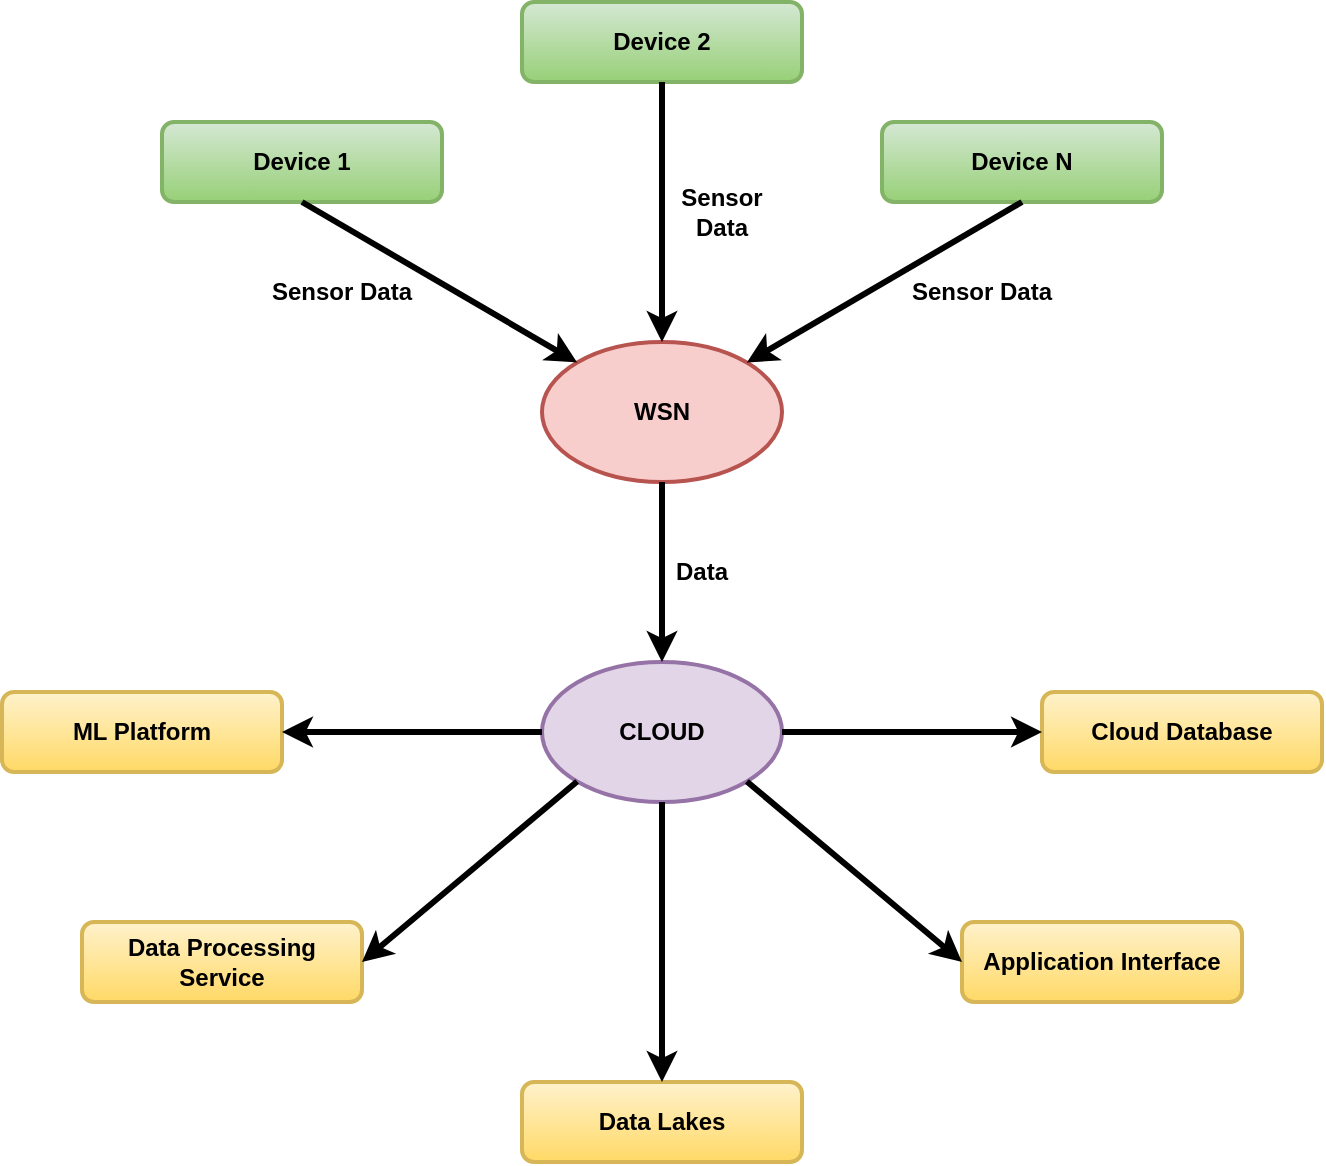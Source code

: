 <mxfile version="23.1.6" type="github">
  <diagram name="Page-1" id="asXa-XfZVvup60bqGOAJ">
    <mxGraphModel dx="1361" dy="891" grid="1" gridSize="10" guides="1" tooltips="1" connect="1" arrows="1" fold="1" page="1" pageScale="1" pageWidth="827" pageHeight="1169" math="0" shadow="0">
      <root>
        <mxCell id="0" />
        <mxCell id="1" parent="0" />
        <mxCell id="_jj8o-_Ddg2ud3VvdxiC-1" value="WSN" style="ellipse;whiteSpace=wrap;html=1;fontStyle=1;strokeWidth=2;fillColor=#f8cecc;strokeColor=#b85450;" vertex="1" parent="1">
          <mxGeometry x="320" y="230" width="120" height="70" as="geometry" />
        </mxCell>
        <mxCell id="_jj8o-_Ddg2ud3VvdxiC-2" value="CLOUD" style="ellipse;whiteSpace=wrap;html=1;fontStyle=1;strokeWidth=2;fillColor=#e1d5e7;strokeColor=#9673a6;" vertex="1" parent="1">
          <mxGeometry x="320" y="390" width="120" height="70" as="geometry" />
        </mxCell>
        <mxCell id="_jj8o-_Ddg2ud3VvdxiC-3" value="Device 1" style="rounded=1;whiteSpace=wrap;html=1;fontStyle=1;strokeWidth=2;fillColor=#d5e8d4;strokeColor=#82b366;gradientColor=#97d077;" vertex="1" parent="1">
          <mxGeometry x="130" y="120" width="140" height="40" as="geometry" />
        </mxCell>
        <mxCell id="_jj8o-_Ddg2ud3VvdxiC-4" value="Device N" style="rounded=1;whiteSpace=wrap;html=1;fontStyle=1;strokeWidth=2;fillColor=#d5e8d4;strokeColor=#82b366;gradientColor=#97d077;" vertex="1" parent="1">
          <mxGeometry x="490" y="120" width="140" height="40" as="geometry" />
        </mxCell>
        <mxCell id="_jj8o-_Ddg2ud3VvdxiC-5" value="Device 2" style="rounded=1;whiteSpace=wrap;html=1;fontStyle=1;strokeWidth=2;fillColor=#d5e8d4;strokeColor=#82b366;gradientColor=#97d077;" vertex="1" parent="1">
          <mxGeometry x="310" y="60" width="140" height="40" as="geometry" />
        </mxCell>
        <mxCell id="_jj8o-_Ddg2ud3VvdxiC-6" value="Cloud Database" style="rounded=1;whiteSpace=wrap;html=1;fontStyle=1;strokeWidth=2;fillColor=#fff2cc;gradientColor=#ffd966;strokeColor=#d6b656;" vertex="1" parent="1">
          <mxGeometry x="570" y="405" width="140" height="40" as="geometry" />
        </mxCell>
        <mxCell id="_jj8o-_Ddg2ud3VvdxiC-7" value="ML Platform" style="rounded=1;whiteSpace=wrap;html=1;fontStyle=1;strokeWidth=2;fillColor=#fff2cc;gradientColor=#ffd966;strokeColor=#d6b656;" vertex="1" parent="1">
          <mxGeometry x="50" y="405" width="140" height="40" as="geometry" />
        </mxCell>
        <mxCell id="_jj8o-_Ddg2ud3VvdxiC-8" value="Data Processing Service" style="rounded=1;whiteSpace=wrap;html=1;fontStyle=1;strokeWidth=2;fillColor=#fff2cc;gradientColor=#ffd966;strokeColor=#d6b656;" vertex="1" parent="1">
          <mxGeometry x="90" y="520" width="140" height="40" as="geometry" />
        </mxCell>
        <mxCell id="_jj8o-_Ddg2ud3VvdxiC-9" value="Application Interface" style="rounded=1;whiteSpace=wrap;html=1;fontStyle=1;strokeWidth=2;fillColor=#fff2cc;gradientColor=#ffd966;strokeColor=#d6b656;" vertex="1" parent="1">
          <mxGeometry x="530" y="520" width="140" height="40" as="geometry" />
        </mxCell>
        <mxCell id="_jj8o-_Ddg2ud3VvdxiC-10" value="Data Lakes" style="rounded=1;whiteSpace=wrap;html=1;fontStyle=1;strokeWidth=2;fillColor=#fff2cc;gradientColor=#ffd966;strokeColor=#d6b656;" vertex="1" parent="1">
          <mxGeometry x="310" y="600" width="140" height="40" as="geometry" />
        </mxCell>
        <mxCell id="_jj8o-_Ddg2ud3VvdxiC-13" value="" style="endArrow=classic;html=1;rounded=0;strokeWidth=3;exitX=0.5;exitY=1;exitDx=0;exitDy=0;entryX=0.5;entryY=0;entryDx=0;entryDy=0;" edge="1" parent="1" source="_jj8o-_Ddg2ud3VvdxiC-1" target="_jj8o-_Ddg2ud3VvdxiC-2">
          <mxGeometry width="50" height="50" relative="1" as="geometry">
            <mxPoint x="430" y="390" as="sourcePoint" />
            <mxPoint x="480" y="340" as="targetPoint" />
            <Array as="points" />
          </mxGeometry>
        </mxCell>
        <mxCell id="_jj8o-_Ddg2ud3VvdxiC-14" value="" style="endArrow=classic;html=1;rounded=0;strokeWidth=3;exitX=0.5;exitY=1;exitDx=0;exitDy=0;entryX=0.5;entryY=0;entryDx=0;entryDy=0;" edge="1" parent="1" source="_jj8o-_Ddg2ud3VvdxiC-5" target="_jj8o-_Ddg2ud3VvdxiC-1">
          <mxGeometry width="50" height="50" relative="1" as="geometry">
            <mxPoint x="390" y="270" as="sourcePoint" />
            <mxPoint x="390" y="380" as="targetPoint" />
            <Array as="points" />
          </mxGeometry>
        </mxCell>
        <mxCell id="_jj8o-_Ddg2ud3VvdxiC-15" value="" style="endArrow=classic;html=1;rounded=0;strokeWidth=3;exitX=0.5;exitY=1;exitDx=0;exitDy=0;entryX=1;entryY=0;entryDx=0;entryDy=0;" edge="1" parent="1" source="_jj8o-_Ddg2ud3VvdxiC-4" target="_jj8o-_Ddg2ud3VvdxiC-1">
          <mxGeometry width="50" height="50" relative="1" as="geometry">
            <mxPoint x="400" y="280" as="sourcePoint" />
            <mxPoint x="440" y="255" as="targetPoint" />
            <Array as="points" />
          </mxGeometry>
        </mxCell>
        <mxCell id="_jj8o-_Ddg2ud3VvdxiC-16" value="" style="endArrow=classic;html=1;rounded=0;strokeWidth=3;exitX=0.5;exitY=1;exitDx=0;exitDy=0;entryX=0;entryY=0;entryDx=0;entryDy=0;" edge="1" parent="1" source="_jj8o-_Ddg2ud3VvdxiC-3" target="_jj8o-_Ddg2ud3VvdxiC-1">
          <mxGeometry width="50" height="50" relative="1" as="geometry">
            <mxPoint x="410" y="290" as="sourcePoint" />
            <mxPoint x="410" y="400" as="targetPoint" />
            <Array as="points" />
          </mxGeometry>
        </mxCell>
        <mxCell id="_jj8o-_Ddg2ud3VvdxiC-18" value="" style="endArrow=classic;html=1;rounded=0;strokeWidth=3;exitX=0.5;exitY=1;exitDx=0;exitDy=0;entryX=0.5;entryY=0;entryDx=0;entryDy=0;" edge="1" parent="1" source="_jj8o-_Ddg2ud3VvdxiC-2" target="_jj8o-_Ddg2ud3VvdxiC-10">
          <mxGeometry width="50" height="50" relative="1" as="geometry">
            <mxPoint x="420" y="320" as="sourcePoint" />
            <mxPoint x="420" y="430" as="targetPoint" />
            <Array as="points" />
          </mxGeometry>
        </mxCell>
        <mxCell id="_jj8o-_Ddg2ud3VvdxiC-19" value="" style="endArrow=classic;html=1;rounded=0;strokeWidth=3;exitX=1;exitY=0.5;exitDx=0;exitDy=0;entryX=0;entryY=0.5;entryDx=0;entryDy=0;" edge="1" parent="1" source="_jj8o-_Ddg2ud3VvdxiC-2" target="_jj8o-_Ddg2ud3VvdxiC-6">
          <mxGeometry width="50" height="50" relative="1" as="geometry">
            <mxPoint x="430" y="330" as="sourcePoint" />
            <mxPoint x="430" y="440" as="targetPoint" />
            <Array as="points" />
          </mxGeometry>
        </mxCell>
        <mxCell id="_jj8o-_Ddg2ud3VvdxiC-20" value="" style="endArrow=classic;html=1;rounded=0;strokeWidth=3;exitX=0;exitY=0.5;exitDx=0;exitDy=0;entryX=1;entryY=0.5;entryDx=0;entryDy=0;" edge="1" parent="1" source="_jj8o-_Ddg2ud3VvdxiC-2" target="_jj8o-_Ddg2ud3VvdxiC-7">
          <mxGeometry width="50" height="50" relative="1" as="geometry">
            <mxPoint x="440" y="340" as="sourcePoint" />
            <mxPoint x="440" y="450" as="targetPoint" />
            <Array as="points" />
          </mxGeometry>
        </mxCell>
        <mxCell id="_jj8o-_Ddg2ud3VvdxiC-21" value="" style="endArrow=classic;html=1;rounded=0;strokeWidth=3;exitX=0;exitY=1;exitDx=0;exitDy=0;entryX=1;entryY=0.5;entryDx=0;entryDy=0;" edge="1" parent="1" source="_jj8o-_Ddg2ud3VvdxiC-2" target="_jj8o-_Ddg2ud3VvdxiC-8">
          <mxGeometry width="50" height="50" relative="1" as="geometry">
            <mxPoint x="450" y="350" as="sourcePoint" />
            <mxPoint x="450" y="460" as="targetPoint" />
            <Array as="points" />
          </mxGeometry>
        </mxCell>
        <mxCell id="_jj8o-_Ddg2ud3VvdxiC-22" value="" style="endArrow=classic;html=1;rounded=0;strokeWidth=3;exitX=1;exitY=1;exitDx=0;exitDy=0;entryX=0;entryY=0.5;entryDx=0;entryDy=0;" edge="1" parent="1" source="_jj8o-_Ddg2ud3VvdxiC-2" target="_jj8o-_Ddg2ud3VvdxiC-9">
          <mxGeometry width="50" height="50" relative="1" as="geometry">
            <mxPoint x="460" y="360" as="sourcePoint" />
            <mxPoint x="460" y="470" as="targetPoint" />
            <Array as="points" />
          </mxGeometry>
        </mxCell>
        <mxCell id="_jj8o-_Ddg2ud3VvdxiC-24" value="&lt;b&gt;&lt;font style=&quot;font-size: 12px;&quot;&gt;Data&lt;/font&gt;&lt;/b&gt;" style="text;html=1;align=center;verticalAlign=middle;whiteSpace=wrap;rounded=0;" vertex="1" parent="1">
          <mxGeometry x="370" y="330" width="60" height="30" as="geometry" />
        </mxCell>
        <mxCell id="_jj8o-_Ddg2ud3VvdxiC-25" value="&lt;b&gt;&lt;font style=&quot;font-size: 12px;&quot;&gt;Sensor Data&lt;/font&gt;&lt;/b&gt;" style="text;html=1;align=center;verticalAlign=middle;whiteSpace=wrap;rounded=0;" vertex="1" parent="1">
          <mxGeometry x="180" y="190" width="80" height="30" as="geometry" />
        </mxCell>
        <mxCell id="_jj8o-_Ddg2ud3VvdxiC-26" value="&lt;b&gt;&lt;font style=&quot;font-size: 12px;&quot;&gt;Sensor Data&lt;/font&gt;&lt;/b&gt;" style="text;html=1;align=center;verticalAlign=middle;whiteSpace=wrap;rounded=0;" vertex="1" parent="1">
          <mxGeometry x="380" y="150" width="60" height="30" as="geometry" />
        </mxCell>
        <mxCell id="_jj8o-_Ddg2ud3VvdxiC-27" value="&lt;b&gt;&lt;font style=&quot;font-size: 12px;&quot;&gt;Sensor Data&lt;/font&gt;&lt;/b&gt;" style="text;html=1;align=center;verticalAlign=middle;whiteSpace=wrap;rounded=0;" vertex="1" parent="1">
          <mxGeometry x="500" y="190" width="80" height="30" as="geometry" />
        </mxCell>
      </root>
    </mxGraphModel>
  </diagram>
</mxfile>
